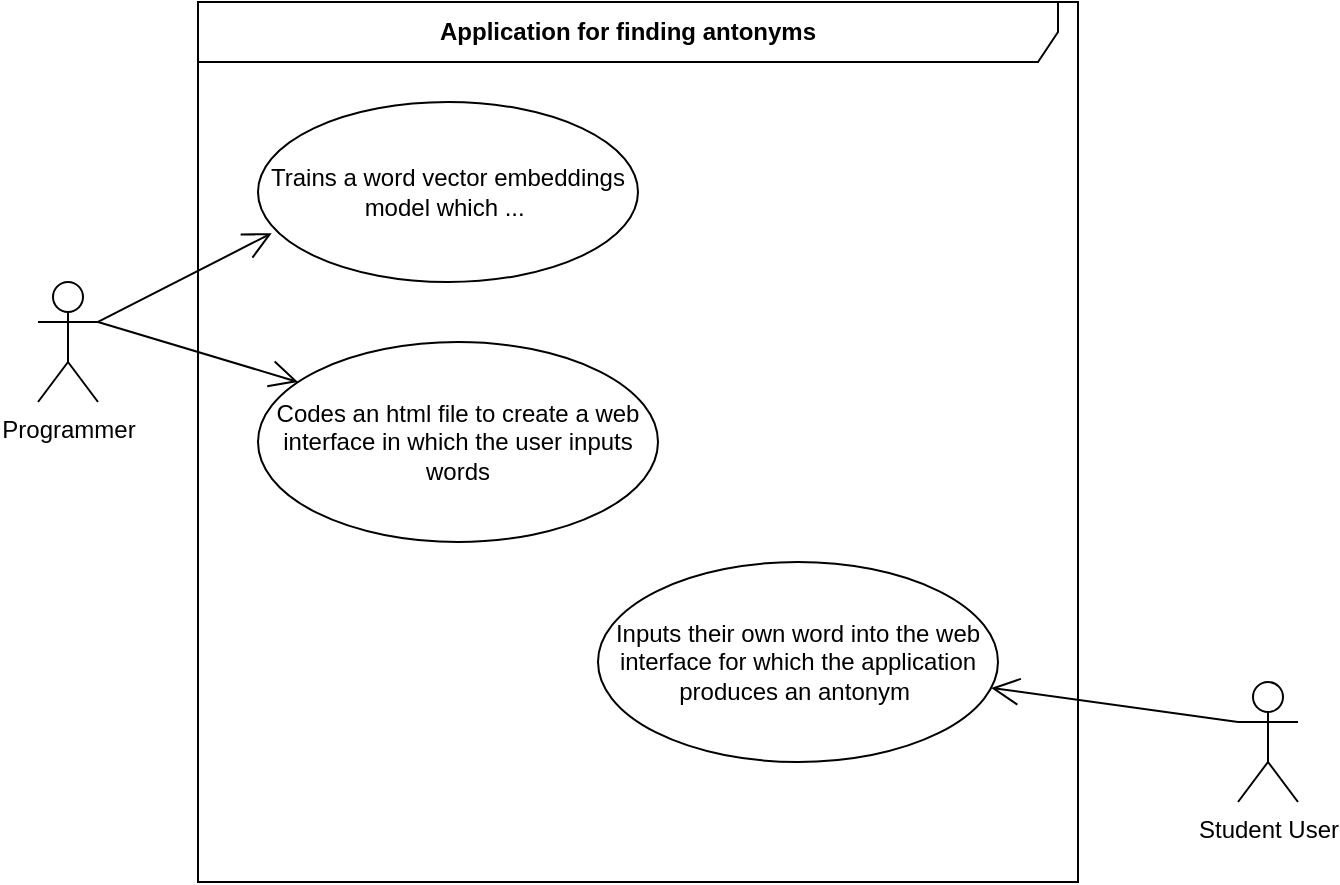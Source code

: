 <mxfile version="22.1.7" type="device">
  <diagram name="Page-1" id="YBFZ32hb41G_71OkFRTJ">
    <mxGraphModel dx="792" dy="541" grid="1" gridSize="10" guides="1" tooltips="1" connect="1" arrows="1" fold="1" page="1" pageScale="1" pageWidth="827" pageHeight="1169" math="0" shadow="0">
      <root>
        <mxCell id="0" />
        <mxCell id="1" parent="0" />
        <mxCell id="UhvbXXOcDOm_HhCcPs_r-4" value="Student User" style="shape=umlActor;verticalLabelPosition=bottom;verticalAlign=top;html=1;" vertex="1" parent="1">
          <mxGeometry x="670" y="380" width="30" height="60" as="geometry" />
        </mxCell>
        <mxCell id="UhvbXXOcDOm_HhCcPs_r-5" value="Programmer" style="shape=umlActor;verticalLabelPosition=bottom;verticalAlign=top;html=1;" vertex="1" parent="1">
          <mxGeometry x="70" y="180" width="30" height="60" as="geometry" />
        </mxCell>
        <mxCell id="UhvbXXOcDOm_HhCcPs_r-6" value="&lt;b&gt;Application for finding antonyms&lt;/b&gt;" style="shape=umlFrame;whiteSpace=wrap;html=1;pointerEvents=0;width=430;height=30;" vertex="1" parent="1">
          <mxGeometry x="150" y="40" width="440" height="440" as="geometry" />
        </mxCell>
        <mxCell id="UhvbXXOcDOm_HhCcPs_r-7" value="Trains a word vector embeddings model which ...&amp;nbsp;" style="ellipse;whiteSpace=wrap;html=1;" vertex="1" parent="1">
          <mxGeometry x="180" y="90" width="190" height="90" as="geometry" />
        </mxCell>
        <mxCell id="UhvbXXOcDOm_HhCcPs_r-8" value="Codes an html file to create a web interface in which the user inputs words" style="ellipse;whiteSpace=wrap;html=1;" vertex="1" parent="1">
          <mxGeometry x="180" y="210" width="200" height="100" as="geometry" />
        </mxCell>
        <mxCell id="UhvbXXOcDOm_HhCcPs_r-9" value="Inputs their own word into the web interface for which the application produces an antonym&amp;nbsp;" style="ellipse;whiteSpace=wrap;html=1;" vertex="1" parent="1">
          <mxGeometry x="350" y="320" width="200" height="100" as="geometry" />
        </mxCell>
        <mxCell id="UhvbXXOcDOm_HhCcPs_r-14" value="" style="endArrow=open;endFill=1;endSize=12;html=1;rounded=0;entryX=0.036;entryY=0.729;entryDx=0;entryDy=0;entryPerimeter=0;exitX=1;exitY=0.333;exitDx=0;exitDy=0;exitPerimeter=0;" edge="1" parent="1" source="UhvbXXOcDOm_HhCcPs_r-5" target="UhvbXXOcDOm_HhCcPs_r-7">
          <mxGeometry width="160" relative="1" as="geometry">
            <mxPoint x="120" y="200" as="sourcePoint" />
            <mxPoint x="440" y="280" as="targetPoint" />
          </mxGeometry>
        </mxCell>
        <mxCell id="UhvbXXOcDOm_HhCcPs_r-16" value="" style="endArrow=open;endFill=1;endSize=12;html=1;rounded=0;" edge="1" parent="1">
          <mxGeometry width="160" relative="1" as="geometry">
            <mxPoint x="100" y="200" as="sourcePoint" />
            <mxPoint x="200" y="230" as="targetPoint" />
          </mxGeometry>
        </mxCell>
        <mxCell id="UhvbXXOcDOm_HhCcPs_r-18" value="" style="endArrow=open;endFill=1;endSize=12;html=1;rounded=0;exitX=0;exitY=0.333;exitDx=0;exitDy=0;exitPerimeter=0;" edge="1" parent="1" source="UhvbXXOcDOm_HhCcPs_r-4" target="UhvbXXOcDOm_HhCcPs_r-9">
          <mxGeometry width="160" relative="1" as="geometry">
            <mxPoint x="536" y="246" as="sourcePoint" />
            <mxPoint x="630" y="280" as="targetPoint" />
          </mxGeometry>
        </mxCell>
      </root>
    </mxGraphModel>
  </diagram>
</mxfile>
